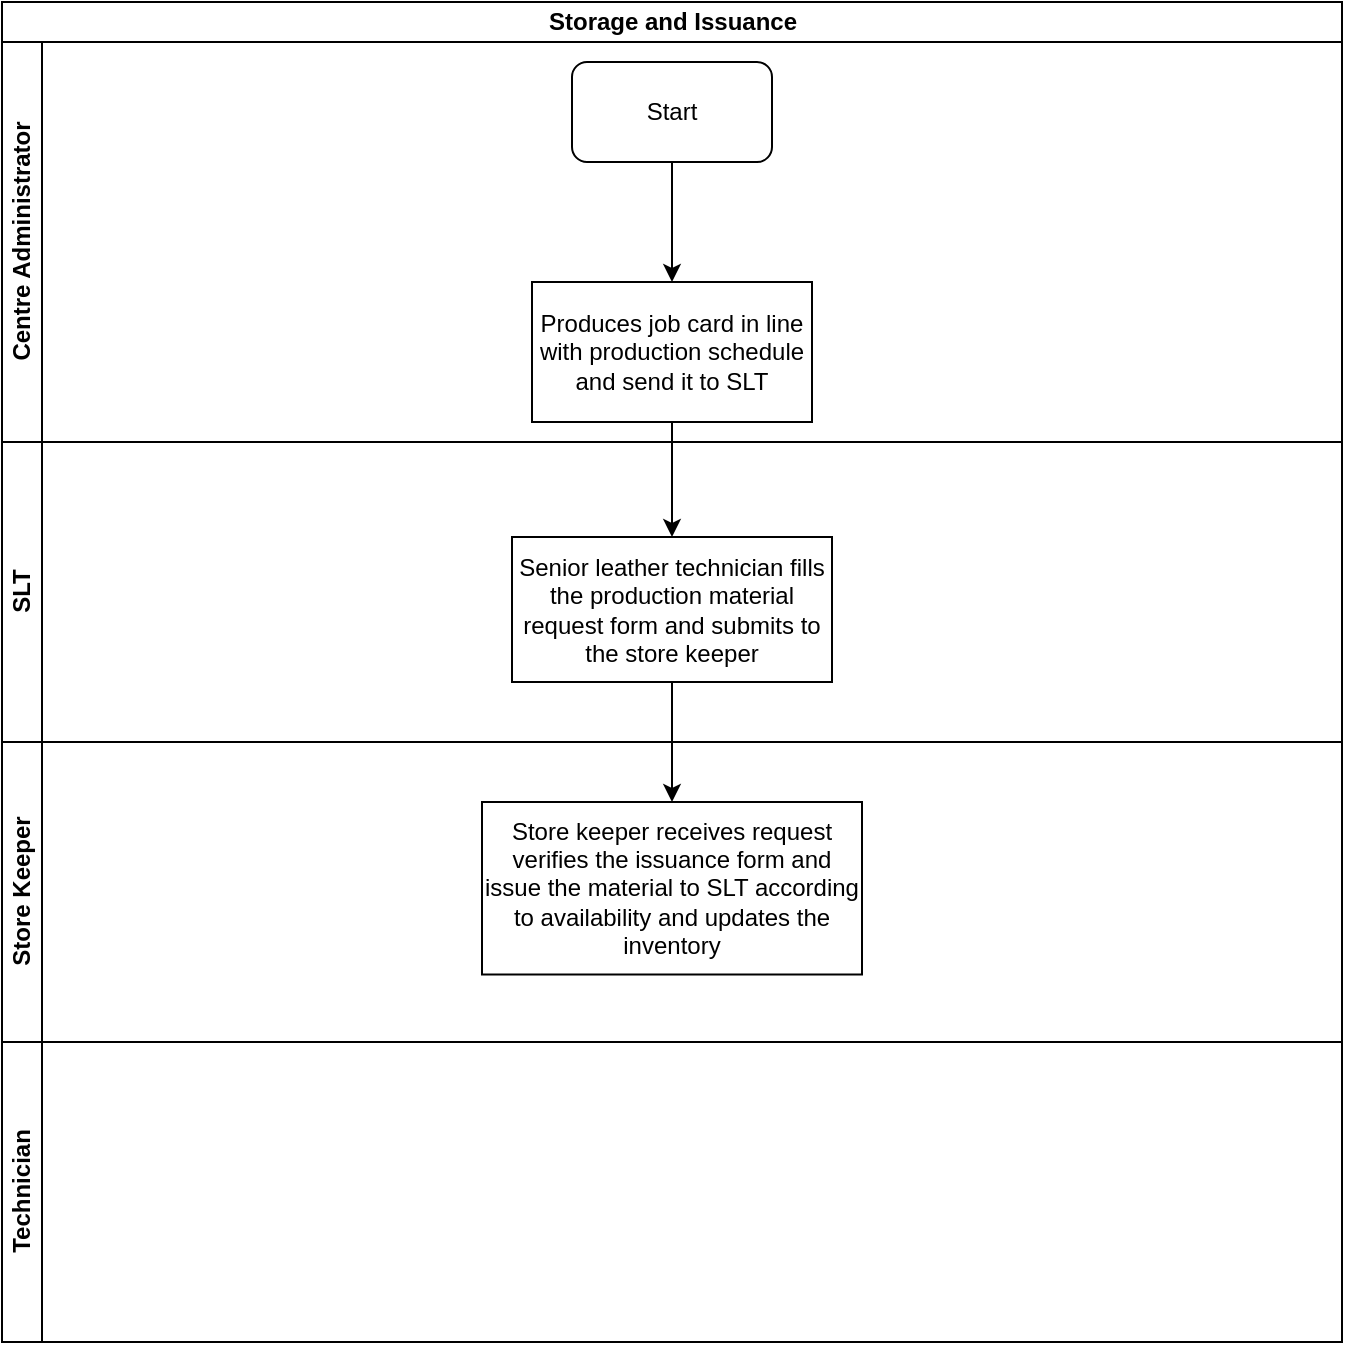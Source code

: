 <mxfile version="13.10.6" type="github">
  <diagram id="t4WjZeM2-GUBWeaEdBS7" name="Page-1">
    <mxGraphModel dx="1038" dy="547" grid="1" gridSize="10" guides="1" tooltips="1" connect="1" arrows="1" fold="1" page="1" pageScale="1" pageWidth="1169" pageHeight="827" math="0" shadow="0">
      <root>
        <mxCell id="0" />
        <mxCell id="1" parent="0" />
        <mxCell id="xgxU6Ofg0BOZaNesFyZN-1" value="Storage and Issuance" style="swimlane;html=1;childLayout=stackLayout;resizeParent=1;resizeParentMax=0;horizontal=1;startSize=20;horizontalStack=0;" vertex="1" parent="1">
          <mxGeometry x="210" y="30" width="670" height="670" as="geometry" />
        </mxCell>
        <mxCell id="xgxU6Ofg0BOZaNesFyZN-11" value="" style="edgeStyle=orthogonalEdgeStyle;rounded=0;orthogonalLoop=1;jettySize=auto;html=1;" edge="1" parent="xgxU6Ofg0BOZaNesFyZN-1" source="xgxU6Ofg0BOZaNesFyZN-9" target="xgxU6Ofg0BOZaNesFyZN-10">
          <mxGeometry relative="1" as="geometry" />
        </mxCell>
        <mxCell id="xgxU6Ofg0BOZaNesFyZN-2" value="Centre Administrator" style="swimlane;html=1;startSize=20;horizontal=0;" vertex="1" parent="xgxU6Ofg0BOZaNesFyZN-1">
          <mxGeometry y="20" width="670" height="200" as="geometry" />
        </mxCell>
        <mxCell id="xgxU6Ofg0BOZaNesFyZN-6" value="Start" style="rounded=1;whiteSpace=wrap;html=1;" vertex="1" parent="xgxU6Ofg0BOZaNesFyZN-2">
          <mxGeometry x="285" y="10" width="100" height="50" as="geometry" />
        </mxCell>
        <mxCell id="xgxU6Ofg0BOZaNesFyZN-9" value="Produces job card in line with production schedule and send it to SLT" style="rounded=0;whiteSpace=wrap;html=1;" vertex="1" parent="xgxU6Ofg0BOZaNesFyZN-2">
          <mxGeometry x="265" y="120" width="140" height="70" as="geometry" />
        </mxCell>
        <mxCell id="xgxU6Ofg0BOZaNesFyZN-8" value="" style="edgeStyle=orthogonalEdgeStyle;rounded=0;orthogonalLoop=1;jettySize=auto;html=1;entryX=0.5;entryY=0;entryDx=0;entryDy=0;" edge="1" parent="xgxU6Ofg0BOZaNesFyZN-2" source="xgxU6Ofg0BOZaNesFyZN-6" target="xgxU6Ofg0BOZaNesFyZN-9">
          <mxGeometry relative="1" as="geometry">
            <mxPoint x="335" y="135" as="targetPoint" />
          </mxGeometry>
        </mxCell>
        <mxCell id="xgxU6Ofg0BOZaNesFyZN-3" value="SLT" style="swimlane;html=1;startSize=20;horizontal=0;" vertex="1" parent="xgxU6Ofg0BOZaNesFyZN-1">
          <mxGeometry y="220" width="670" height="150" as="geometry" />
        </mxCell>
        <mxCell id="xgxU6Ofg0BOZaNesFyZN-10" value="Senior leather technician fills the production material request form and submits to the store keeper" style="whiteSpace=wrap;html=1;rounded=0;" vertex="1" parent="xgxU6Ofg0BOZaNesFyZN-3">
          <mxGeometry x="255" y="47.5" width="160" height="72.5" as="geometry" />
        </mxCell>
        <mxCell id="xgxU6Ofg0BOZaNesFyZN-4" value="Store Keeper" style="swimlane;html=1;startSize=20;horizontal=0;" vertex="1" parent="xgxU6Ofg0BOZaNesFyZN-1">
          <mxGeometry y="370" width="670" height="150" as="geometry" />
        </mxCell>
        <mxCell id="xgxU6Ofg0BOZaNesFyZN-12" value="Store keeper receives request verifies the issuance form and issue the material to SLT according to availability and updates the inventory" style="whiteSpace=wrap;html=1;rounded=0;" vertex="1" parent="xgxU6Ofg0BOZaNesFyZN-4">
          <mxGeometry x="240" y="30" width="190" height="86.25" as="geometry" />
        </mxCell>
        <mxCell id="xgxU6Ofg0BOZaNesFyZN-5" value="Technician" style="swimlane;html=1;startSize=20;horizontal=0;" vertex="1" parent="xgxU6Ofg0BOZaNesFyZN-1">
          <mxGeometry y="520" width="670" height="150" as="geometry" />
        </mxCell>
        <mxCell id="xgxU6Ofg0BOZaNesFyZN-13" value="" style="edgeStyle=orthogonalEdgeStyle;rounded=0;orthogonalLoop=1;jettySize=auto;html=1;" edge="1" parent="xgxU6Ofg0BOZaNesFyZN-1" source="xgxU6Ofg0BOZaNesFyZN-10" target="xgxU6Ofg0BOZaNesFyZN-12">
          <mxGeometry relative="1" as="geometry" />
        </mxCell>
      </root>
    </mxGraphModel>
  </diagram>
</mxfile>
